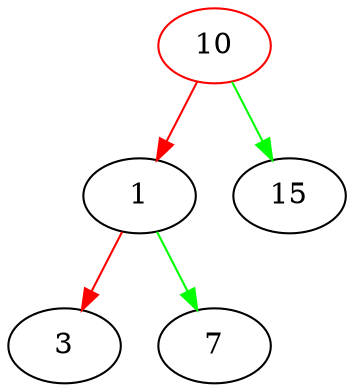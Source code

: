 digraph G{
10[color=red];
10->1[color=red];
1->3[color=red];
1->7[color=green];
10->15[color=green];
}
